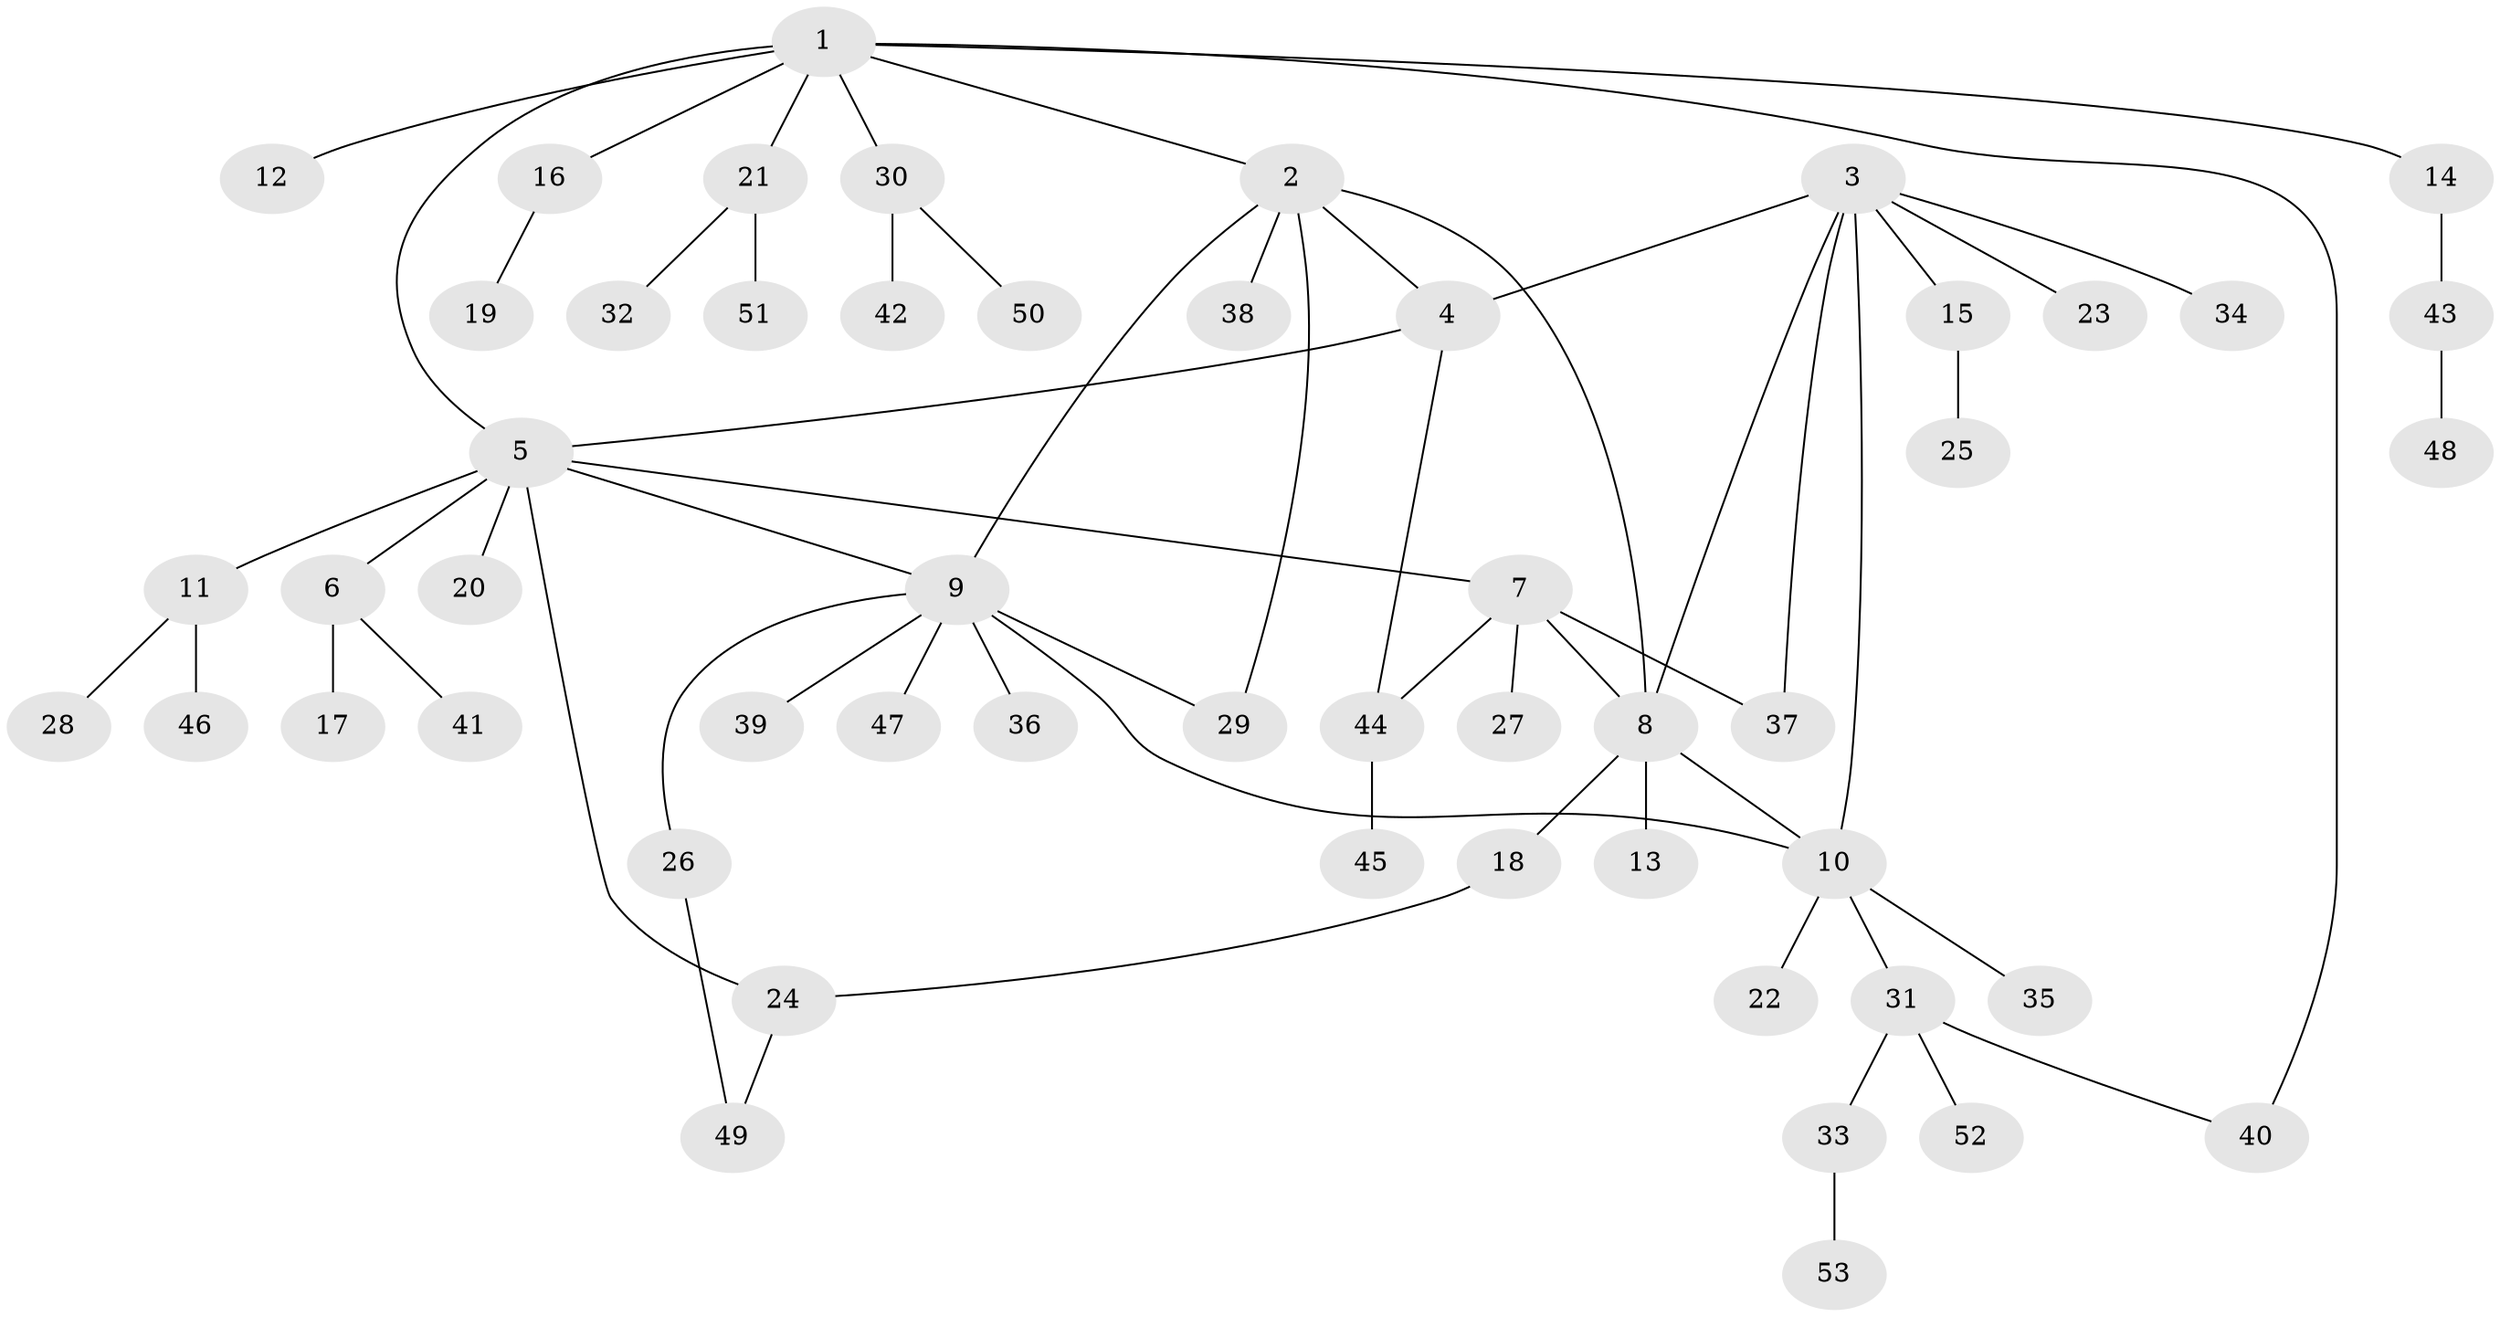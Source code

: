 // Generated by graph-tools (version 1.1) at 2025/55/03/09/25 04:55:51]
// undirected, 53 vertices, 64 edges
graph export_dot {
graph [start="1"]
  node [color=gray90,style=filled];
  1;
  2;
  3;
  4;
  5;
  6;
  7;
  8;
  9;
  10;
  11;
  12;
  13;
  14;
  15;
  16;
  17;
  18;
  19;
  20;
  21;
  22;
  23;
  24;
  25;
  26;
  27;
  28;
  29;
  30;
  31;
  32;
  33;
  34;
  35;
  36;
  37;
  38;
  39;
  40;
  41;
  42;
  43;
  44;
  45;
  46;
  47;
  48;
  49;
  50;
  51;
  52;
  53;
  1 -- 2;
  1 -- 5;
  1 -- 12;
  1 -- 14;
  1 -- 16;
  1 -- 21;
  1 -- 30;
  1 -- 40;
  2 -- 4;
  2 -- 8;
  2 -- 9;
  2 -- 29;
  2 -- 38;
  3 -- 4;
  3 -- 8;
  3 -- 10;
  3 -- 15;
  3 -- 23;
  3 -- 34;
  3 -- 37;
  4 -- 5;
  4 -- 44;
  5 -- 6;
  5 -- 7;
  5 -- 9;
  5 -- 11;
  5 -- 20;
  5 -- 24;
  6 -- 17;
  6 -- 41;
  7 -- 8;
  7 -- 27;
  7 -- 37;
  7 -- 44;
  8 -- 10;
  8 -- 13;
  8 -- 18;
  9 -- 10;
  9 -- 26;
  9 -- 29;
  9 -- 36;
  9 -- 39;
  9 -- 47;
  10 -- 22;
  10 -- 31;
  10 -- 35;
  11 -- 28;
  11 -- 46;
  14 -- 43;
  15 -- 25;
  16 -- 19;
  18 -- 24;
  21 -- 32;
  21 -- 51;
  24 -- 49;
  26 -- 49;
  30 -- 42;
  30 -- 50;
  31 -- 33;
  31 -- 40;
  31 -- 52;
  33 -- 53;
  43 -- 48;
  44 -- 45;
}
